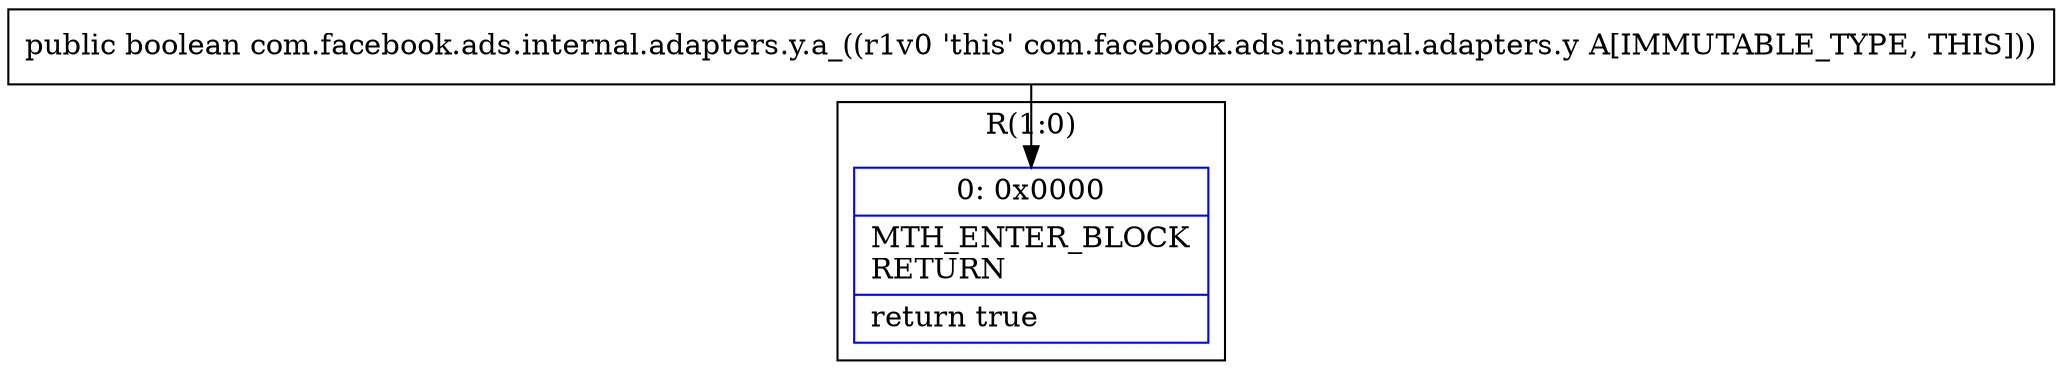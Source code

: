 digraph "CFG forcom.facebook.ads.internal.adapters.y.a_()Z" {
subgraph cluster_Region_1950108169 {
label = "R(1:0)";
node [shape=record,color=blue];
Node_0 [shape=record,label="{0\:\ 0x0000|MTH_ENTER_BLOCK\lRETURN\l|return true\l}"];
}
MethodNode[shape=record,label="{public boolean com.facebook.ads.internal.adapters.y.a_((r1v0 'this' com.facebook.ads.internal.adapters.y A[IMMUTABLE_TYPE, THIS])) }"];
MethodNode -> Node_0;
}

